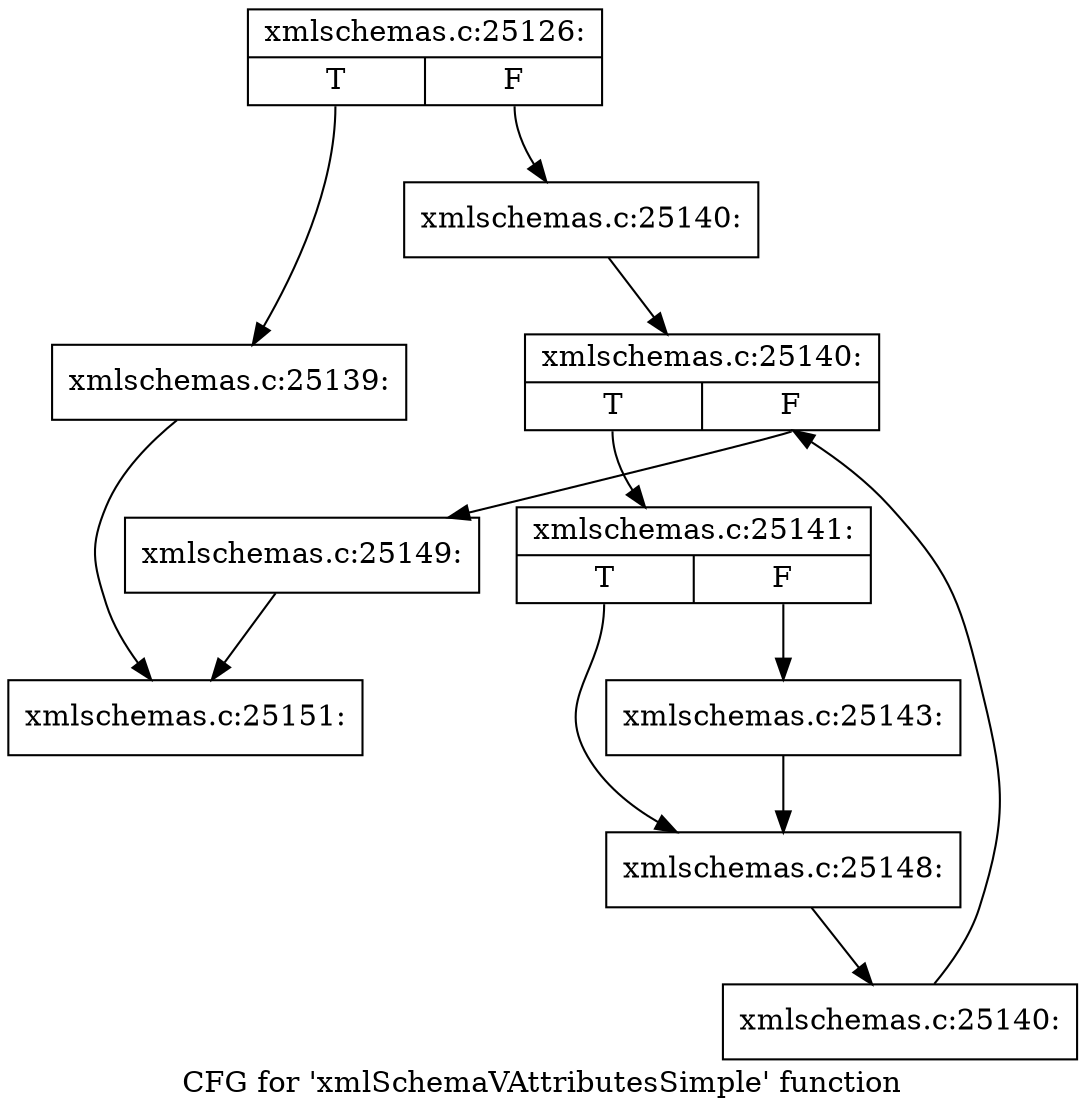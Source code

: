digraph "CFG for 'xmlSchemaVAttributesSimple' function" {
	label="CFG for 'xmlSchemaVAttributesSimple' function";

	Node0x55e46f0 [shape=record,label="{xmlschemas.c:25126:|{<s0>T|<s1>F}}"];
	Node0x55e46f0:s0 -> Node0x55e5570;
	Node0x55e46f0:s1 -> Node0x55e55c0;
	Node0x55e5570 [shape=record,label="{xmlschemas.c:25139:}"];
	Node0x55e5570 -> Node0x55e1fa0;
	Node0x55e55c0 [shape=record,label="{xmlschemas.c:25140:}"];
	Node0x55e55c0 -> Node0x55e5cb0;
	Node0x55e5cb0 [shape=record,label="{xmlschemas.c:25140:|{<s0>T|<s1>F}}"];
	Node0x55e5cb0:s0 -> Node0x55e5f90;
	Node0x55e5cb0:s1 -> Node0x55e5b10;
	Node0x55e5f90 [shape=record,label="{xmlschemas.c:25141:|{<s0>T|<s1>F}}"];
	Node0x55e5f90:s0 -> Node0x55e6850;
	Node0x55e5f90:s1 -> Node0x55e6800;
	Node0x55e6800 [shape=record,label="{xmlschemas.c:25143:}"];
	Node0x55e6800 -> Node0x55e6850;
	Node0x55e6850 [shape=record,label="{xmlschemas.c:25148:}"];
	Node0x55e6850 -> Node0x55e5f00;
	Node0x55e5f00 [shape=record,label="{xmlschemas.c:25140:}"];
	Node0x55e5f00 -> Node0x55e5cb0;
	Node0x55e5b10 [shape=record,label="{xmlschemas.c:25149:}"];
	Node0x55e5b10 -> Node0x55e1fa0;
	Node0x55e1fa0 [shape=record,label="{xmlschemas.c:25151:}"];
}
